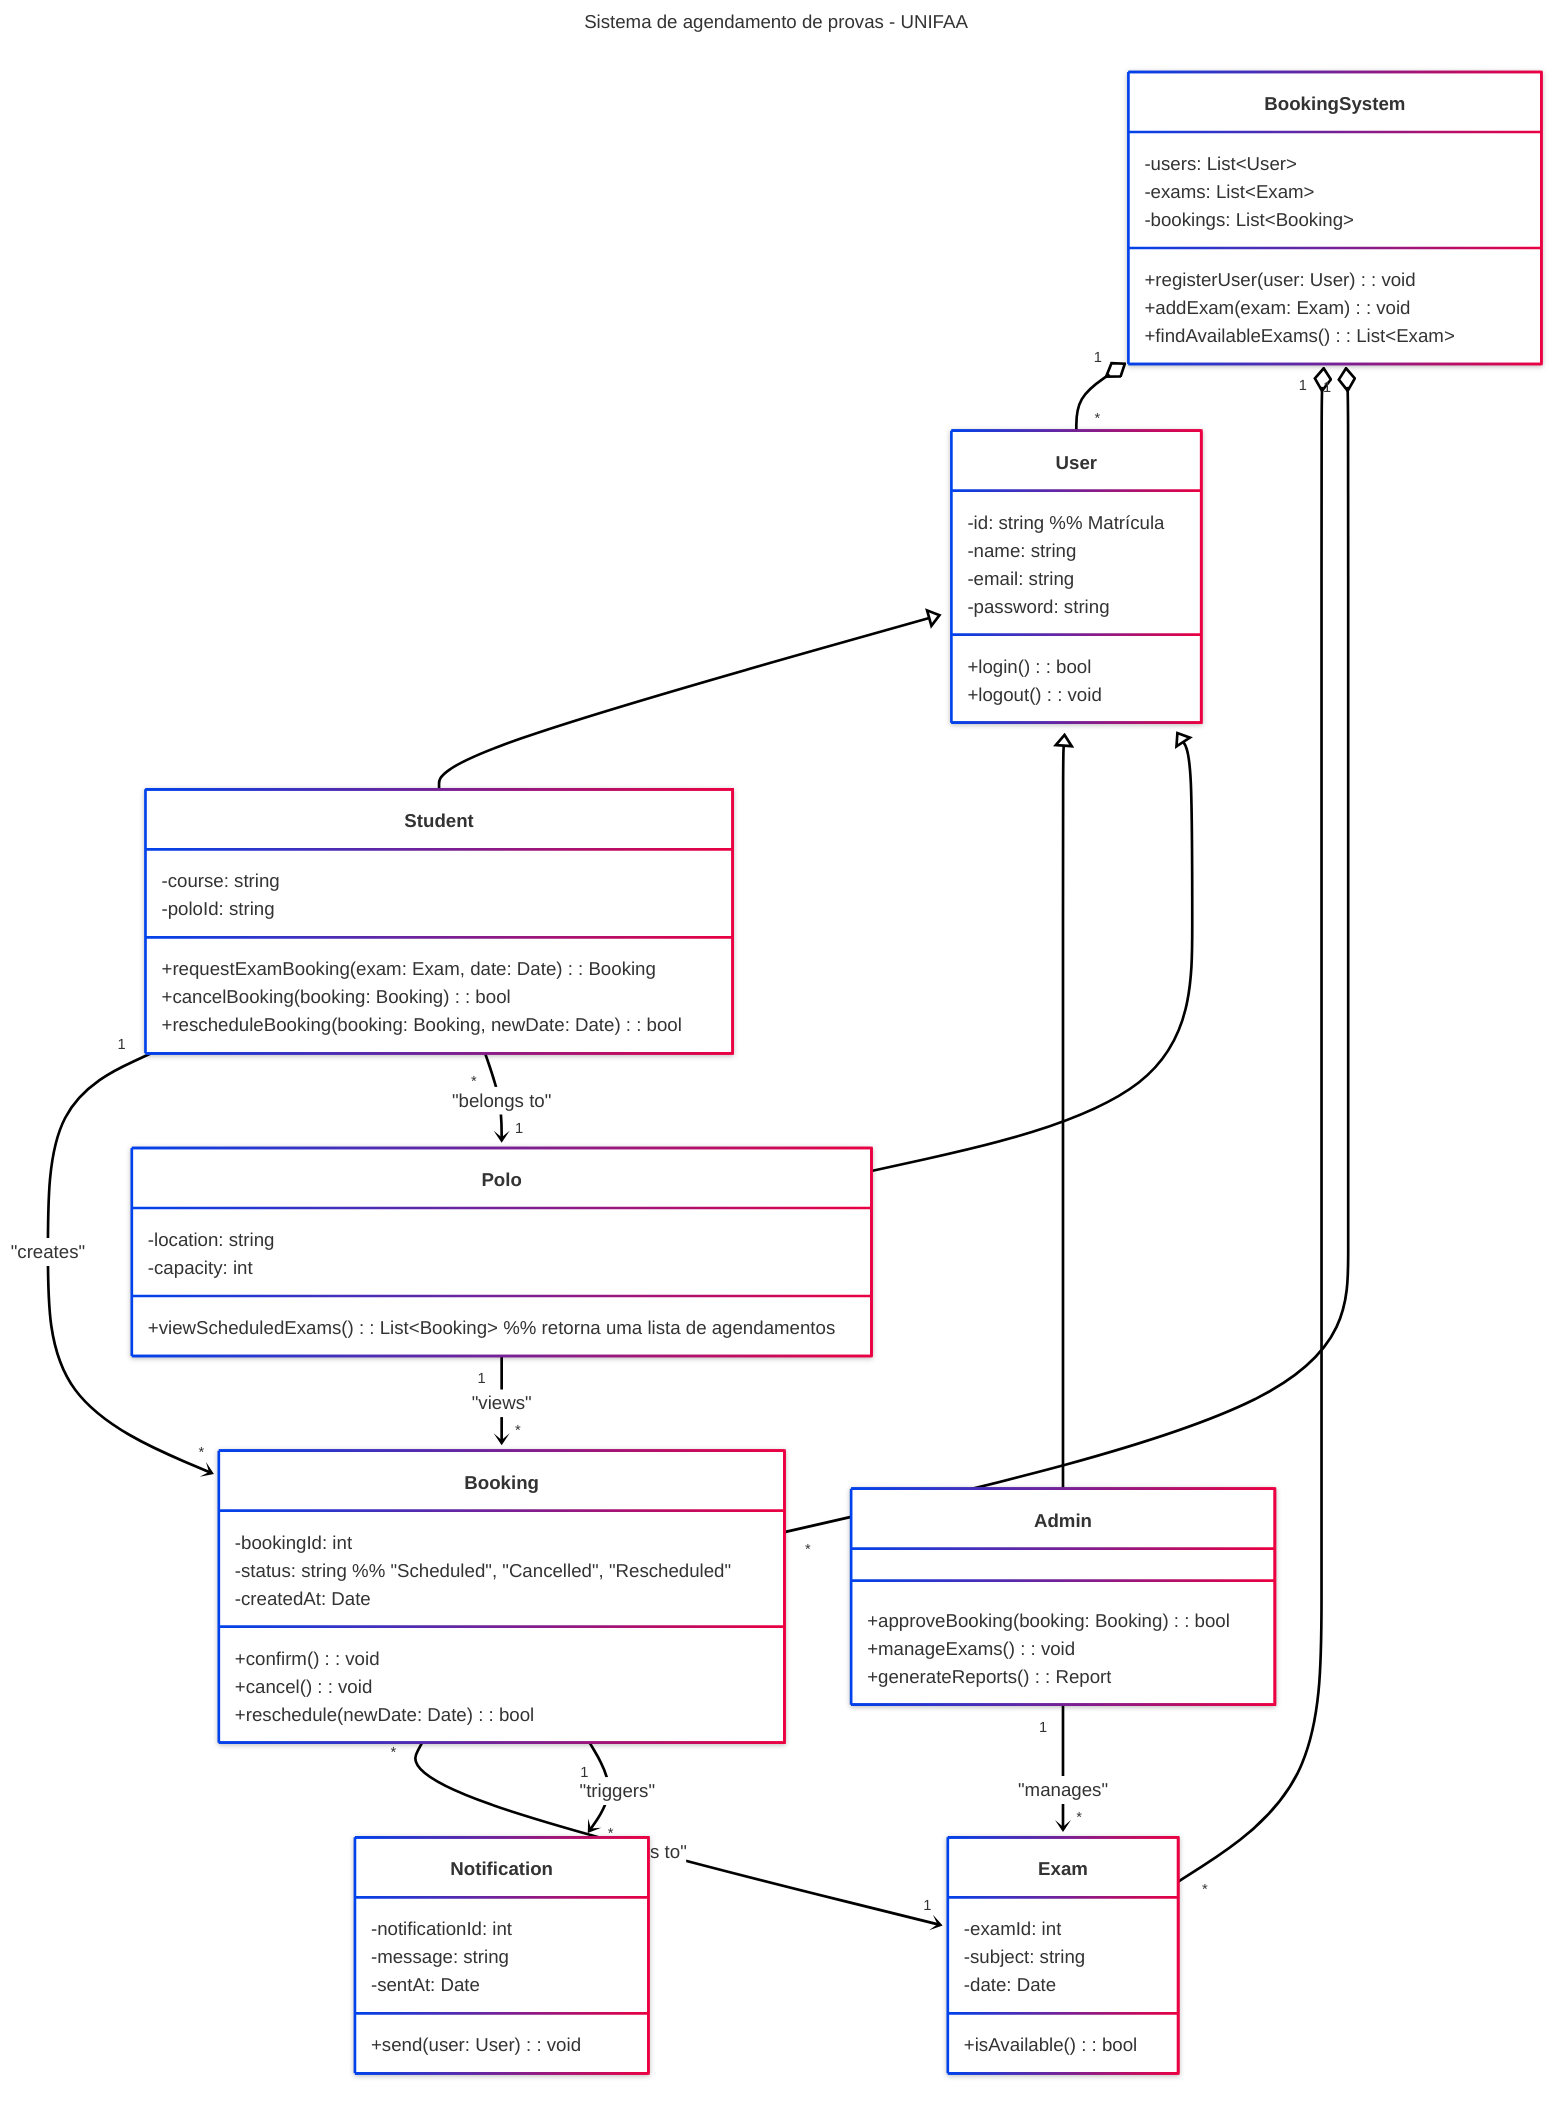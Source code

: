 ---
config:
  theme: neo
  look: neo
title: Sistema de agendamento de provas - UNIFAA
id: 72980de7-c58b-4ee1-b569-b90e22ed939b
---
classDiagram
direction TB
    class User {
		%% Usuário genérico do sistema
		%% Podendo ser aluno, polo ou admin
	    -id: string %% Matrícula
	    -name: string
	    -email: string
	    -password: string
	    +login() : bool
	    +logout() : void
    }
    class Student {
		%% Aluno (herda de User)
	    %% -studentId: User(id)
	    -course: string
		-poloId: string
	    +requestExamBooking(exam: Exam, date: Date) : Booking
	    +cancelBooking(booking: Booking) : bool
	    +rescheduleBooking(booking: Booking, newDate: Date) : bool
    }
    class Admin {
		%% Administrador (herda de User)
	    %% -adminId: User(id)
	    +approveBooking(booking: Booking) : bool
	    +manageExams() : void
	    +generateReports() : Report
    }
    class Polo {
		%% Polo educacional (herda de User, mas só consulta agendamentos)
	    %% -poloId: User(id)
		-location: string
		-capacity: int
	    +viewScheduledExams(): List~Booking~ %% retorna uma lista de agendamentos
    }
    class Exam {
		%% Prova
	    -examId: int
	    -subject: string
	    -date: Date
	    +isAvailable() : bool
    }
    class Booking {
		%% Agendamento de prova
	    -bookingId: int
	    -status: string  %% "Scheduled", "Cancelled", "Rescheduled"
	    -createdAt: Date
	    +confirm() : void
	    +cancel() : void
		+reschedule(newDate: Date) : bool
    }
    class Notification {
		%% Notificação enviada ao aluno/admin/polo
	    -notificationId: int
	    -message: string
	    -sentAt: Date
	    +send(user: User) : void
    }
    class BookingSystem {
		%% Sistema de Agendamento (padrão Facade): centraliza o gerenciamento de usuários, provas e agendamentos.
	    -users: List~User~
	    -exams: List~Exam~
	    -bookings: List~Booking~
	    +registerUser(user: User) : void
	    +addExam(exam: Exam) : void
	    +findAvailableExams() : List~Exam~
    }

	%% Relacionamentos
    User <|-- Student
	User <|-- Admin
	User <|-- Polo
	Student "1" --> "*" Booking : "creates"
	Student "*" --> "1" Polo : "belongs to"
	Booking "*" --> "1" Exam : "refers to"
	Admin "1" --> "*" Exam : "manages"
	BookingSystem "1" o-- "*" User
	BookingSystem "1" o-- "*" Exam
	BookingSystem "1" o-- "*" Booking
	Booking "1" --> "*" Notification : "triggers"
	Polo "1" --> "*" Booking : "views"